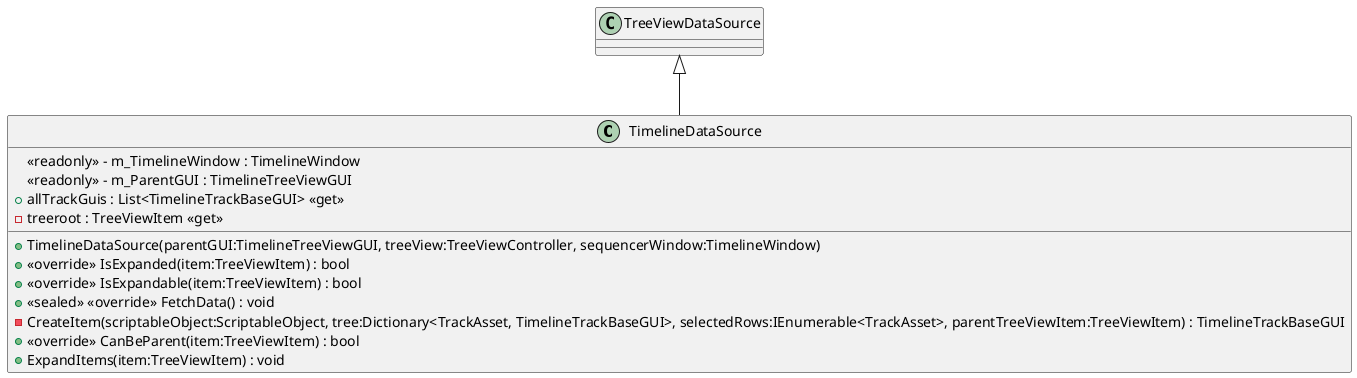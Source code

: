 @startuml
class TimelineDataSource {
    <<readonly>> - m_TimelineWindow : TimelineWindow
    <<readonly>> - m_ParentGUI : TimelineTreeViewGUI
    + allTrackGuis : List<TimelineTrackBaseGUI> <<get>>
    - treeroot : TreeViewItem <<get>>
    + TimelineDataSource(parentGUI:TimelineTreeViewGUI, treeView:TreeViewController, sequencerWindow:TimelineWindow)
    + <<override>> IsExpanded(item:TreeViewItem) : bool
    + <<override>> IsExpandable(item:TreeViewItem) : bool
    + <<sealed>> <<override>> FetchData() : void
    - CreateItem(scriptableObject:ScriptableObject, tree:Dictionary<TrackAsset, TimelineTrackBaseGUI>, selectedRows:IEnumerable<TrackAsset>, parentTreeViewItem:TreeViewItem) : TimelineTrackBaseGUI
    + <<override>> CanBeParent(item:TreeViewItem) : bool
    + ExpandItems(item:TreeViewItem) : void
}
TreeViewDataSource <|-- TimelineDataSource
@enduml
